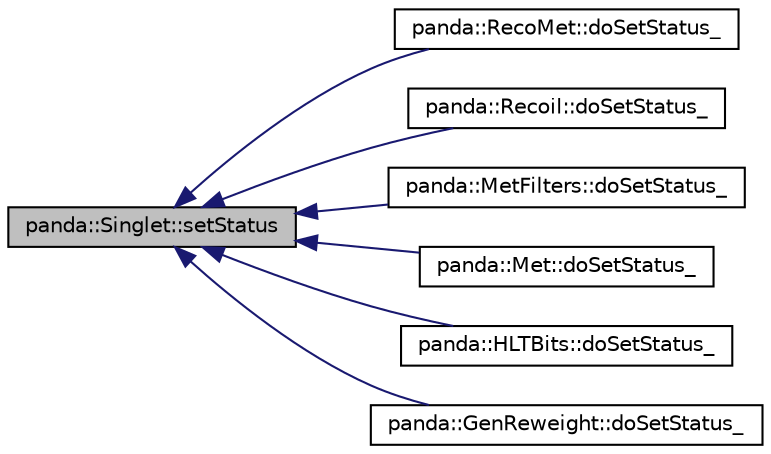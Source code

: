 digraph G
{
  edge [fontname="Helvetica",fontsize="10",labelfontname="Helvetica",labelfontsize="10"];
  node [fontname="Helvetica",fontsize="10",shape=record];
  rankdir=LR;
  Node1 [label="panda::Singlet::setStatus",height=0.2,width=0.4,color="black", fillcolor="grey75", style="filled" fontcolor="black"];
  Node1 -> Node2 [dir=back,color="midnightblue",fontsize="10",style="solid"];
  Node2 [label="panda::RecoMet::doSetStatus_",height=0.2,width=0.4,color="black", fillcolor="white", style="filled",URL="$classpanda_1_1RecoMet.html#ada709eee42912be17dc1575083bc5f99"];
  Node1 -> Node3 [dir=back,color="midnightblue",fontsize="10",style="solid"];
  Node3 [label="panda::Recoil::doSetStatus_",height=0.2,width=0.4,color="black", fillcolor="white", style="filled",URL="$classpanda_1_1Recoil.html#a68fa34c56d13dae0010ad93e1092ca4f"];
  Node1 -> Node4 [dir=back,color="midnightblue",fontsize="10",style="solid"];
  Node4 [label="panda::MetFilters::doSetStatus_",height=0.2,width=0.4,color="black", fillcolor="white", style="filled",URL="$classpanda_1_1MetFilters.html#a48c76c6289784dda542350d88e05aa66"];
  Node1 -> Node5 [dir=back,color="midnightblue",fontsize="10",style="solid"];
  Node5 [label="panda::Met::doSetStatus_",height=0.2,width=0.4,color="black", fillcolor="white", style="filled",URL="$classpanda_1_1Met.html#a3ed51e1633313fa1fb5f5dbda38108c8"];
  Node1 -> Node6 [dir=back,color="midnightblue",fontsize="10",style="solid"];
  Node6 [label="panda::HLTBits::doSetStatus_",height=0.2,width=0.4,color="black", fillcolor="white", style="filled",URL="$classpanda_1_1HLTBits.html#ae031e46f650668194269fec06b95ef72"];
  Node1 -> Node7 [dir=back,color="midnightblue",fontsize="10",style="solid"];
  Node7 [label="panda::GenReweight::doSetStatus_",height=0.2,width=0.4,color="black", fillcolor="white", style="filled",URL="$classpanda_1_1GenReweight.html#ac8e96798e059c6ddcbec6e0f91ab8190"];
}
